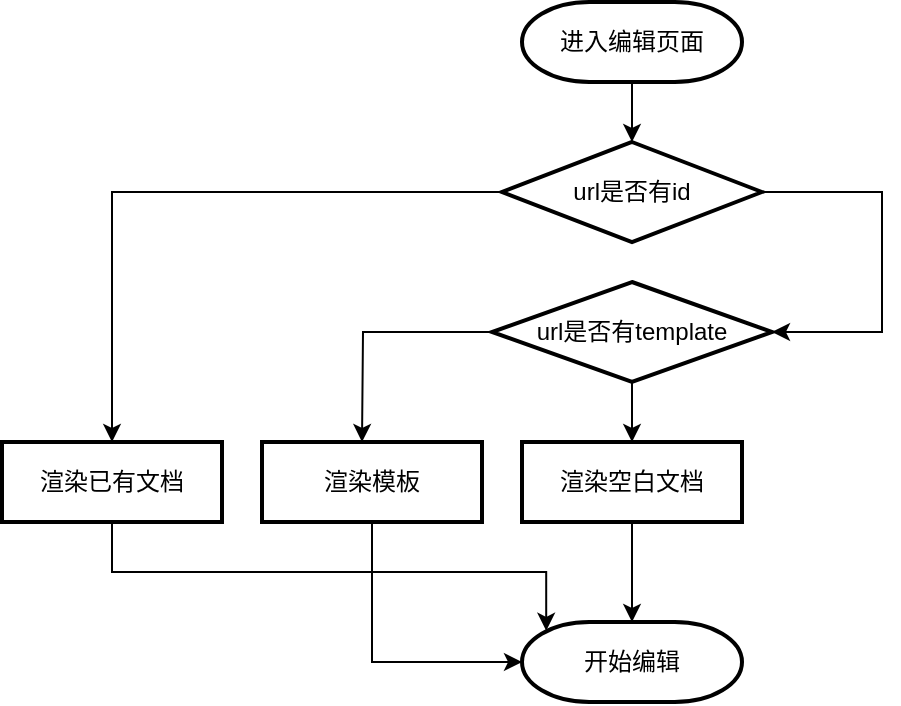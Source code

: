 <mxfile version="14.6.10" type="github">
  <diagram id="eyVOWcAGurMYkYHBou0k" name="Page-1">
    <mxGraphModel dx="696" dy="470" grid="1" gridSize="10" guides="1" tooltips="1" connect="1" arrows="1" fold="1" page="1" pageScale="1" pageWidth="827" pageHeight="1169" math="0" shadow="0">
      <root>
        <mxCell id="0" />
        <mxCell id="1" parent="0" />
        <mxCell id="7diFMBNnvdC-JnGrKduw-21" style="edgeStyle=orthogonalEdgeStyle;rounded=0;orthogonalLoop=1;jettySize=auto;html=1;exitX=0.5;exitY=1;exitDx=0;exitDy=0;exitPerimeter=0;entryX=0.5;entryY=0;entryDx=0;entryDy=0;entryPerimeter=0;" edge="1" parent="1" source="7diFMBNnvdC-JnGrKduw-1" target="7diFMBNnvdC-JnGrKduw-4">
          <mxGeometry relative="1" as="geometry" />
        </mxCell>
        <mxCell id="7diFMBNnvdC-JnGrKduw-1" value="进入编辑页面" style="strokeWidth=2;html=1;shape=mxgraph.flowchart.terminator;whiteSpace=wrap;" vertex="1" parent="1">
          <mxGeometry x="300" y="50" width="110" height="40" as="geometry" />
        </mxCell>
        <mxCell id="7diFMBNnvdC-JnGrKduw-12" style="edgeStyle=orthogonalEdgeStyle;rounded=0;orthogonalLoop=1;jettySize=auto;html=1;exitX=0;exitY=0.5;exitDx=0;exitDy=0;exitPerimeter=0;entryX=0.5;entryY=0;entryDx=0;entryDy=0;" edge="1" parent="1" source="7diFMBNnvdC-JnGrKduw-4" target="7diFMBNnvdC-JnGrKduw-5">
          <mxGeometry relative="1" as="geometry" />
        </mxCell>
        <mxCell id="7diFMBNnvdC-JnGrKduw-13" style="edgeStyle=orthogonalEdgeStyle;rounded=0;orthogonalLoop=1;jettySize=auto;html=1;exitX=1;exitY=0.5;exitDx=0;exitDy=0;exitPerimeter=0;entryX=1;entryY=0.5;entryDx=0;entryDy=0;entryPerimeter=0;" edge="1" parent="1" source="7diFMBNnvdC-JnGrKduw-4" target="7diFMBNnvdC-JnGrKduw-9">
          <mxGeometry relative="1" as="geometry">
            <Array as="points">
              <mxPoint x="480" y="145" />
              <mxPoint x="480" y="215" />
            </Array>
          </mxGeometry>
        </mxCell>
        <mxCell id="7diFMBNnvdC-JnGrKduw-4" value="url是否有id" style="strokeWidth=2;html=1;shape=mxgraph.flowchart.decision;whiteSpace=wrap;rounded=0;" vertex="1" parent="1">
          <mxGeometry x="290" y="120" width="130" height="50" as="geometry" />
        </mxCell>
        <mxCell id="7diFMBNnvdC-JnGrKduw-26" style="edgeStyle=orthogonalEdgeStyle;rounded=0;orthogonalLoop=1;jettySize=auto;html=1;exitX=0.5;exitY=1;exitDx=0;exitDy=0;entryX=0.11;entryY=0.11;entryDx=0;entryDy=0;entryPerimeter=0;" edge="1" parent="1" source="7diFMBNnvdC-JnGrKduw-5" target="7diFMBNnvdC-JnGrKduw-23">
          <mxGeometry relative="1" as="geometry" />
        </mxCell>
        <mxCell id="7diFMBNnvdC-JnGrKduw-5" value="渲染已有文档" style="rounded=0;whiteSpace=wrap;html=1;absoluteArcSize=1;arcSize=14;strokeWidth=2;" vertex="1" parent="1">
          <mxGeometry x="40" y="270" width="110" height="40" as="geometry" />
        </mxCell>
        <mxCell id="7diFMBNnvdC-JnGrKduw-16" style="edgeStyle=orthogonalEdgeStyle;rounded=0;orthogonalLoop=1;jettySize=auto;html=1;exitX=0;exitY=0.5;exitDx=0;exitDy=0;exitPerimeter=0;" edge="1" parent="1" source="7diFMBNnvdC-JnGrKduw-9">
          <mxGeometry relative="1" as="geometry">
            <mxPoint x="220" y="270" as="targetPoint" />
          </mxGeometry>
        </mxCell>
        <mxCell id="7diFMBNnvdC-JnGrKduw-22" style="edgeStyle=orthogonalEdgeStyle;rounded=0;orthogonalLoop=1;jettySize=auto;html=1;exitX=0.5;exitY=1;exitDx=0;exitDy=0;exitPerimeter=0;entryX=0.5;entryY=0;entryDx=0;entryDy=0;" edge="1" parent="1" source="7diFMBNnvdC-JnGrKduw-9" target="7diFMBNnvdC-JnGrKduw-19">
          <mxGeometry relative="1" as="geometry" />
        </mxCell>
        <mxCell id="7diFMBNnvdC-JnGrKduw-9" value="url是否有template" style="strokeWidth=2;html=1;shape=mxgraph.flowchart.decision;whiteSpace=wrap;rounded=0;" vertex="1" parent="1">
          <mxGeometry x="285" y="190" width="140" height="50" as="geometry" />
        </mxCell>
        <mxCell id="7diFMBNnvdC-JnGrKduw-25" style="edgeStyle=orthogonalEdgeStyle;rounded=0;orthogonalLoop=1;jettySize=auto;html=1;exitX=0.5;exitY=1;exitDx=0;exitDy=0;entryX=0;entryY=0.5;entryDx=0;entryDy=0;entryPerimeter=0;" edge="1" parent="1" source="7diFMBNnvdC-JnGrKduw-17" target="7diFMBNnvdC-JnGrKduw-23">
          <mxGeometry relative="1" as="geometry" />
        </mxCell>
        <mxCell id="7diFMBNnvdC-JnGrKduw-17" value="渲染模板" style="rounded=0;whiteSpace=wrap;html=1;absoluteArcSize=1;arcSize=14;strokeWidth=2;" vertex="1" parent="1">
          <mxGeometry x="170" y="270" width="110" height="40" as="geometry" />
        </mxCell>
        <mxCell id="7diFMBNnvdC-JnGrKduw-24" style="edgeStyle=orthogonalEdgeStyle;rounded=0;orthogonalLoop=1;jettySize=auto;html=1;exitX=0.5;exitY=1;exitDx=0;exitDy=0;" edge="1" parent="1" source="7diFMBNnvdC-JnGrKduw-19" target="7diFMBNnvdC-JnGrKduw-23">
          <mxGeometry relative="1" as="geometry" />
        </mxCell>
        <mxCell id="7diFMBNnvdC-JnGrKduw-19" value="渲染空白文档" style="rounded=0;whiteSpace=wrap;html=1;absoluteArcSize=1;arcSize=14;strokeWidth=2;" vertex="1" parent="1">
          <mxGeometry x="300" y="270" width="110" height="40" as="geometry" />
        </mxCell>
        <mxCell id="7diFMBNnvdC-JnGrKduw-23" value="开始编辑" style="strokeWidth=2;html=1;shape=mxgraph.flowchart.terminator;whiteSpace=wrap;" vertex="1" parent="1">
          <mxGeometry x="300" y="360" width="110" height="40" as="geometry" />
        </mxCell>
      </root>
    </mxGraphModel>
  </diagram>
</mxfile>
